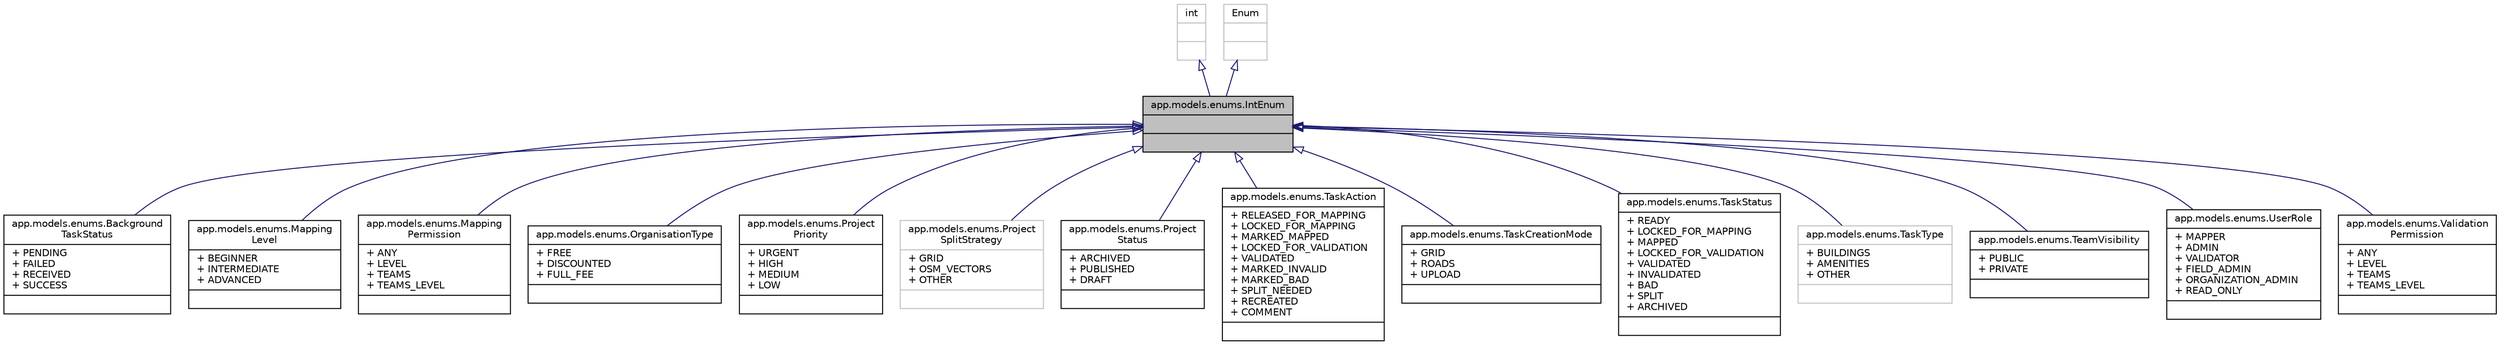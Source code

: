 digraph "app.models.enums.IntEnum"
{
 // LATEX_PDF_SIZE
  edge [fontname="Helvetica",fontsize="10",labelfontname="Helvetica",labelfontsize="10"];
  node [fontname="Helvetica",fontsize="10",shape=record];
  Node1 [label="{app.models.enums.IntEnum\n||}",height=0.2,width=0.4,color="black", fillcolor="grey75", style="filled", fontcolor="black",tooltip=" "];
  Node2 -> Node1 [dir="back",color="midnightblue",fontsize="10",style="solid",arrowtail="onormal",fontname="Helvetica"];
  Node2 [label="{int\n||}",height=0.2,width=0.4,color="grey75", fillcolor="white", style="filled",tooltip=" "];
  Node3 -> Node1 [dir="back",color="midnightblue",fontsize="10",style="solid",arrowtail="onormal",fontname="Helvetica"];
  Node3 [label="{Enum\n||}",height=0.2,width=0.4,color="grey75", fillcolor="white", style="filled",tooltip=" "];
  Node1 -> Node4 [dir="back",color="midnightblue",fontsize="10",style="solid",arrowtail="onormal",fontname="Helvetica"];
  Node4 [label="{app.models.enums.Background\lTaskStatus\n|+ PENDING\l+ FAILED\l+ RECEIVED\l+ SUCCESS\l|}",height=0.2,width=0.4,color="black", fillcolor="white", style="filled",URL="$classapp_1_1models_1_1enums_1_1BackgroundTaskStatus.html",tooltip=" "];
  Node1 -> Node5 [dir="back",color="midnightblue",fontsize="10",style="solid",arrowtail="onormal",fontname="Helvetica"];
  Node5 [label="{app.models.enums.Mapping\lLevel\n|+ BEGINNER\l+ INTERMEDIATE\l+ ADVANCED\l|}",height=0.2,width=0.4,color="black", fillcolor="white", style="filled",URL="$classapp_1_1models_1_1enums_1_1MappingLevel.html",tooltip=" "];
  Node1 -> Node6 [dir="back",color="midnightblue",fontsize="10",style="solid",arrowtail="onormal",fontname="Helvetica"];
  Node6 [label="{app.models.enums.Mapping\lPermission\n|+ ANY\l+ LEVEL\l+ TEAMS\l+ TEAMS_LEVEL\l|}",height=0.2,width=0.4,color="black", fillcolor="white", style="filled",URL="$classapp_1_1models_1_1enums_1_1MappingPermission.html",tooltip=" "];
  Node1 -> Node7 [dir="back",color="midnightblue",fontsize="10",style="solid",arrowtail="onormal",fontname="Helvetica"];
  Node7 [label="{app.models.enums.OrganisationType\n|+ FREE\l+ DISCOUNTED\l+ FULL_FEE\l|}",height=0.2,width=0.4,color="black", fillcolor="white", style="filled",URL="$classapp_1_1models_1_1enums_1_1OrganisationType.html",tooltip=" "];
  Node1 -> Node8 [dir="back",color="midnightblue",fontsize="10",style="solid",arrowtail="onormal",fontname="Helvetica"];
  Node8 [label="{app.models.enums.Project\lPriority\n|+ URGENT\l+ HIGH\l+ MEDIUM\l+ LOW\l|}",height=0.2,width=0.4,color="black", fillcolor="white", style="filled",URL="$classapp_1_1models_1_1enums_1_1ProjectPriority.html",tooltip=" "];
  Node1 -> Node9 [dir="back",color="midnightblue",fontsize="10",style="solid",arrowtail="onormal",fontname="Helvetica"];
  Node9 [label="{app.models.enums.Project\lSplitStrategy\n|+ GRID\l+ OSM_VECTORS\l+ OTHER\l|}",height=0.2,width=0.4,color="grey75", fillcolor="white", style="filled",URL="$classapp_1_1models_1_1enums_1_1ProjectSplitStrategy.html",tooltip=" "];
  Node1 -> Node10 [dir="back",color="midnightblue",fontsize="10",style="solid",arrowtail="onormal",fontname="Helvetica"];
  Node10 [label="{app.models.enums.Project\lStatus\n|+ ARCHIVED\l+ PUBLISHED\l+ DRAFT\l|}",height=0.2,width=0.4,color="black", fillcolor="white", style="filled",URL="$classapp_1_1models_1_1enums_1_1ProjectStatus.html",tooltip=" "];
  Node1 -> Node11 [dir="back",color="midnightblue",fontsize="10",style="solid",arrowtail="onormal",fontname="Helvetica"];
  Node11 [label="{app.models.enums.TaskAction\n|+ RELEASED_FOR_MAPPING\l+ LOCKED_FOR_MAPPING\l+ MARKED_MAPPED\l+ LOCKED_FOR_VALIDATION\l+ VALIDATED\l+ MARKED_INVALID\l+ MARKED_BAD\l+ SPLIT_NEEDED\l+ RECREATED\l+ COMMENT\l|}",height=0.2,width=0.4,color="black", fillcolor="white", style="filled",URL="$classapp_1_1models_1_1enums_1_1TaskAction.html",tooltip=" "];
  Node1 -> Node12 [dir="back",color="midnightblue",fontsize="10",style="solid",arrowtail="onormal",fontname="Helvetica"];
  Node12 [label="{app.models.enums.TaskCreationMode\n|+ GRID\l+ ROADS\l+ UPLOAD\l|}",height=0.2,width=0.4,color="black", fillcolor="white", style="filled",URL="$classapp_1_1models_1_1enums_1_1TaskCreationMode.html",tooltip=" "];
  Node1 -> Node13 [dir="back",color="midnightblue",fontsize="10",style="solid",arrowtail="onormal",fontname="Helvetica"];
  Node13 [label="{app.models.enums.TaskStatus\n|+ READY\l+ LOCKED_FOR_MAPPING\l+ MAPPED\l+ LOCKED_FOR_VALIDATION\l+ VALIDATED\l+ INVALIDATED\l+ BAD\l+ SPLIT\l+ ARCHIVED\l|}",height=0.2,width=0.4,color="black", fillcolor="white", style="filled",URL="$classapp_1_1models_1_1enums_1_1TaskStatus.html",tooltip=" "];
  Node1 -> Node14 [dir="back",color="midnightblue",fontsize="10",style="solid",arrowtail="onormal",fontname="Helvetica"];
  Node14 [label="{app.models.enums.TaskType\n|+ BUILDINGS\l+ AMENITIES\l+ OTHER\l|}",height=0.2,width=0.4,color="grey75", fillcolor="white", style="filled",URL="$classapp_1_1models_1_1enums_1_1TaskType.html",tooltip=" "];
  Node1 -> Node15 [dir="back",color="midnightblue",fontsize="10",style="solid",arrowtail="onormal",fontname="Helvetica"];
  Node15 [label="{app.models.enums.TeamVisibility\n|+ PUBLIC\l+ PRIVATE\l|}",height=0.2,width=0.4,color="black", fillcolor="white", style="filled",URL="$classapp_1_1models_1_1enums_1_1TeamVisibility.html",tooltip=" "];
  Node1 -> Node16 [dir="back",color="midnightblue",fontsize="10",style="solid",arrowtail="onormal",fontname="Helvetica"];
  Node16 [label="{app.models.enums.UserRole\n|+ MAPPER\l+ ADMIN\l+ VALIDATOR\l+ FIELD_ADMIN\l+ ORGANIZATION_ADMIN\l+ READ_ONLY\l|}",height=0.2,width=0.4,color="black", fillcolor="white", style="filled",URL="$classapp_1_1models_1_1enums_1_1UserRole.html",tooltip=" "];
  Node1 -> Node17 [dir="back",color="midnightblue",fontsize="10",style="solid",arrowtail="onormal",fontname="Helvetica"];
  Node17 [label="{app.models.enums.Validation\lPermission\n|+ ANY\l+ LEVEL\l+ TEAMS\l+ TEAMS_LEVEL\l|}",height=0.2,width=0.4,color="black", fillcolor="white", style="filled",URL="$classapp_1_1models_1_1enums_1_1ValidationPermission.html",tooltip=" "];
}
